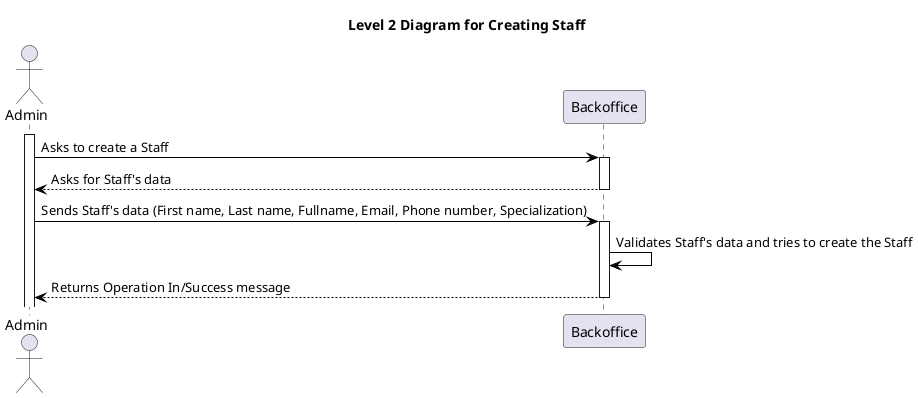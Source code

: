 @startuml level_2

title Level 2 Diagram for Creating Staff

hide empty members
'skinparam Linetype ortho

skinparam class {
    BackgroundColor<<valueObject>> #D6EAF8
    BackgroundColor<<root>> #FDEBD0
    BackgroundColor<<service>> #D1F2EB
    BackgroundColor #FEF9E7
    ArrowColor Black
}

skinparam package {
    BackgroundColor #EBF5FB
}

actor Admin as A
participant "Backoffice" as BO

activate A
A -> BO: Asks to create a Staff
activate BO
BO --> A: Asks for Staff's data
deactivate BO
A -> BO: Sends Staff's data (First name, Last name, Fullname, Email, Phone number, Specialization)
activate BO
BO -> BO: Validates Staff's data and tries to create the Staff
BO --> A: Returns Operation In/Success message
deactivate BO

@enduml
